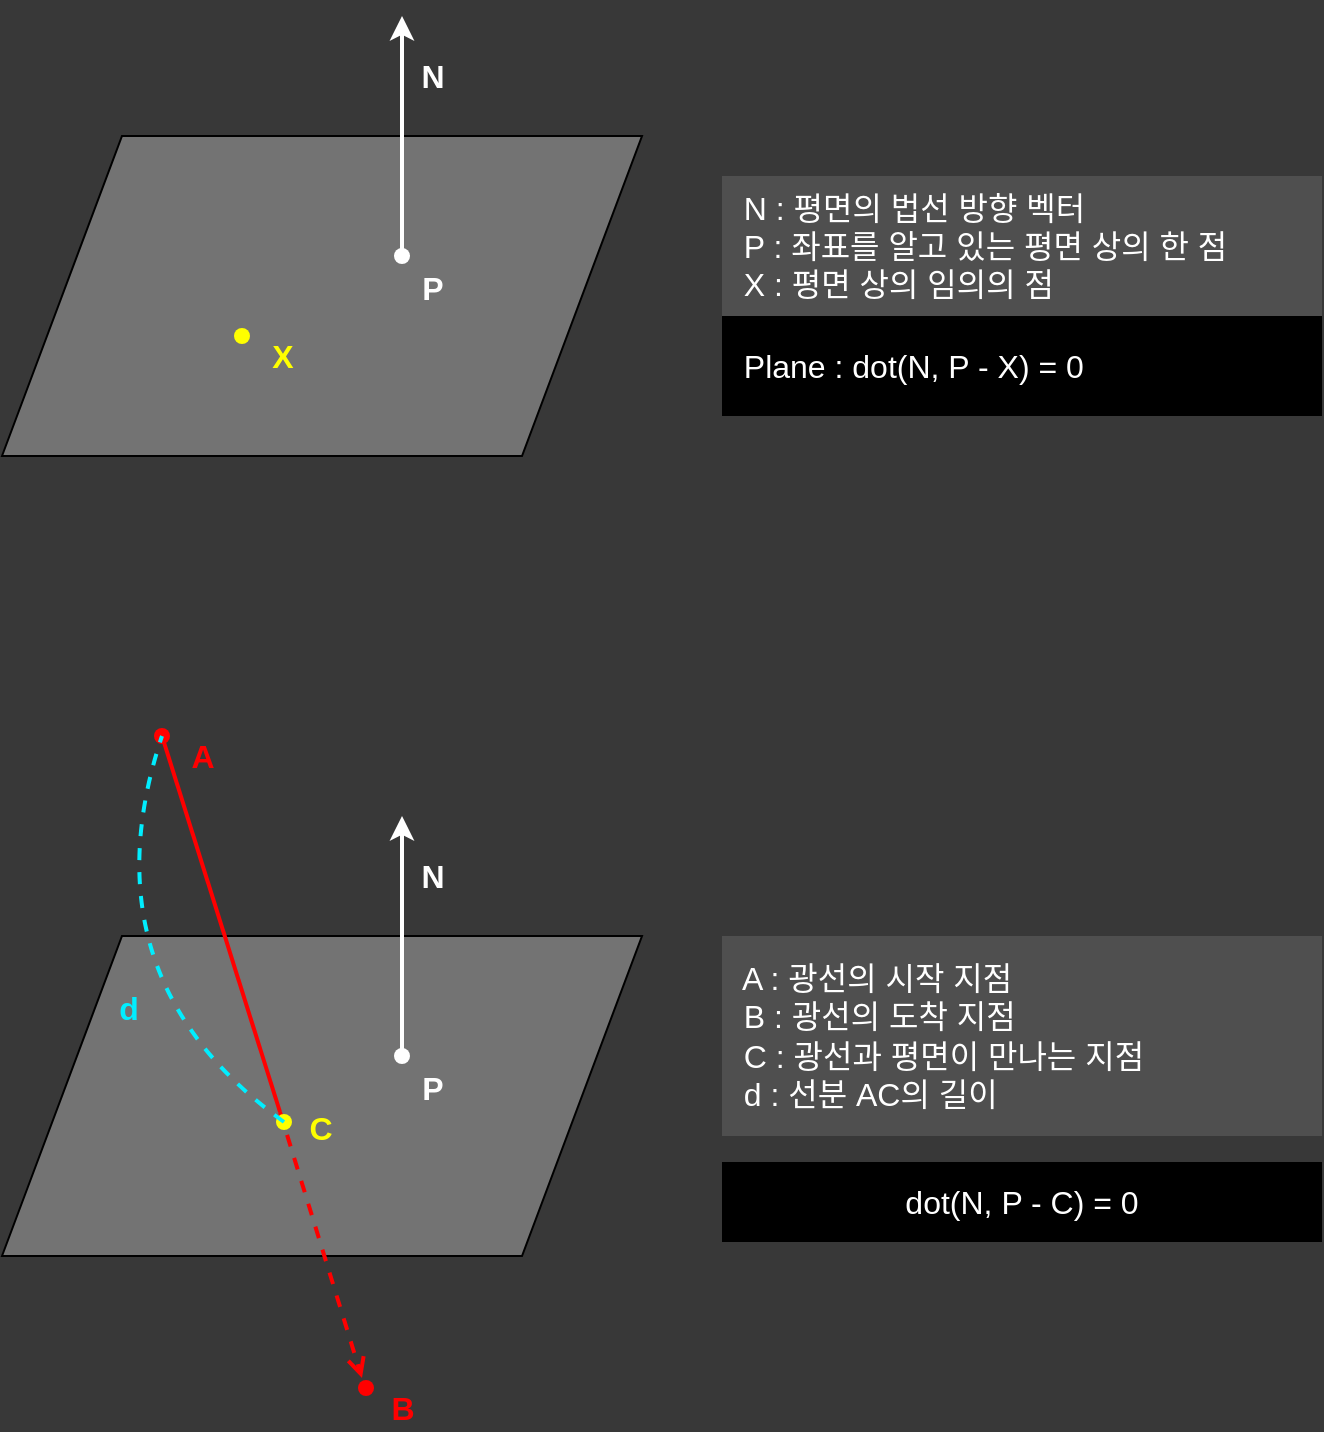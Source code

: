 <mxfile version="15.4.1" type="device"><diagram id="HPp57Hr7F8mvb3Nq2apf" name="Page-1"><mxGraphModel dx="789" dy="752" grid="0" gridSize="20" guides="1" tooltips="1" connect="1" arrows="1" fold="1" page="0" pageScale="1" pageWidth="827" pageHeight="1169" background="#383838" math="0" shadow="0"><root><mxCell id="0"/><mxCell id="1" parent="0"/><mxCell id="tczoLDNB8GxShE1sImkE-1" value="" style="shape=parallelogram;perimeter=parallelogramPerimeter;whiteSpace=wrap;html=1;fixedSize=1;size=60;fillColor=#737373;" vertex="1" parent="1"><mxGeometry x="240" y="320" width="320" height="160" as="geometry"/></mxCell><mxCell id="tczoLDNB8GxShE1sImkE-2" value="" style="shape=waypoint;sketch=0;size=6;pointerEvents=1;points=[];fillColor=none;resizable=0;rotatable=0;perimeter=centerPerimeter;snapToPoint=1;strokeWidth=2;strokeColor=#FFFFFF;" vertex="1" parent="1"><mxGeometry x="420" y="360" width="40" height="40" as="geometry"/></mxCell><mxCell id="tczoLDNB8GxShE1sImkE-3" value="P" style="text;html=1;align=center;verticalAlign=middle;resizable=0;points=[];autosize=1;strokeColor=none;fillColor=none;fontSize=16;fontStyle=1;fontColor=#FFFFFF;" vertex="1" parent="1"><mxGeometry x="435" y="386" width="40" height="20" as="geometry"/></mxCell><mxCell id="tczoLDNB8GxShE1sImkE-4" value="" style="endArrow=classic;html=1;rounded=0;fontSize=16;fontColor=#FFFFFF;strokeWidth=2;strokeColor=#FFFFFF;exitX=0.6;exitY=0.55;exitDx=0;exitDy=0;exitPerimeter=0;" edge="1" parent="1" source="tczoLDNB8GxShE1sImkE-2"><mxGeometry width="50" height="50" relative="1" as="geometry"><mxPoint x="410" y="210" as="sourcePoint"/><mxPoint x="440" y="260" as="targetPoint"/></mxGeometry></mxCell><mxCell id="tczoLDNB8GxShE1sImkE-5" value="N" style="text;html=1;align=center;verticalAlign=middle;resizable=0;points=[];autosize=1;strokeColor=none;fillColor=none;fontSize=16;fontStyle=1;fontColor=#FFFFFF;" vertex="1" parent="1"><mxGeometry x="435" y="280" width="40" height="20" as="geometry"/></mxCell><mxCell id="tczoLDNB8GxShE1sImkE-6" value="" style="shape=parallelogram;perimeter=parallelogramPerimeter;whiteSpace=wrap;html=1;fixedSize=1;size=60;fillColor=#737373;" vertex="1" parent="1"><mxGeometry x="240" y="720" width="320" height="160" as="geometry"/></mxCell><mxCell id="tczoLDNB8GxShE1sImkE-7" value="" style="shape=waypoint;sketch=0;size=6;pointerEvents=1;points=[];fillColor=none;resizable=0;rotatable=0;perimeter=centerPerimeter;snapToPoint=1;strokeWidth=2;strokeColor=#FFFFFF;" vertex="1" parent="1"><mxGeometry x="420" y="760" width="40" height="40" as="geometry"/></mxCell><mxCell id="tczoLDNB8GxShE1sImkE-8" value="P" style="text;html=1;align=center;verticalAlign=middle;resizable=0;points=[];autosize=1;strokeColor=none;fillColor=none;fontSize=16;fontStyle=1;fontColor=#FFFFFF;" vertex="1" parent="1"><mxGeometry x="435" y="786" width="40" height="20" as="geometry"/></mxCell><mxCell id="tczoLDNB8GxShE1sImkE-9" value="" style="endArrow=classic;html=1;rounded=0;fontSize=16;fontColor=#FFFFFF;strokeWidth=2;strokeColor=#FFFFFF;exitX=0.6;exitY=0.55;exitDx=0;exitDy=0;exitPerimeter=0;" edge="1" source="tczoLDNB8GxShE1sImkE-7" parent="1"><mxGeometry width="50" height="50" relative="1" as="geometry"><mxPoint x="410" y="610" as="sourcePoint"/><mxPoint x="440" y="660" as="targetPoint"/></mxGeometry></mxCell><mxCell id="tczoLDNB8GxShE1sImkE-10" value="N" style="text;html=1;align=center;verticalAlign=middle;resizable=0;points=[];autosize=1;strokeColor=none;fillColor=none;fontSize=16;fontStyle=1;fontColor=#FFFFFF;" vertex="1" parent="1"><mxGeometry x="435" y="680" width="40" height="20" as="geometry"/></mxCell><mxCell id="tczoLDNB8GxShE1sImkE-11" value="&amp;nbsp; N : 평면의 법선 방향 벡터&lt;br&gt;&amp;nbsp; P : 좌표를 알고 있는 평면 상의 한 점&lt;br&gt;&amp;nbsp; X : 평면 상의 임의의 점" style="rounded=0;whiteSpace=wrap;html=1;fontSize=16;fontColor=#FFFFFF;strokeColor=none;strokeWidth=2;fillColor=#4F4F4F;align=left;" vertex="1" parent="1"><mxGeometry x="600" y="340" width="300" height="70" as="geometry"/></mxCell><mxCell id="tczoLDNB8GxShE1sImkE-12" value="" style="shape=waypoint;sketch=0;size=6;pointerEvents=1;points=[];fillColor=none;resizable=0;rotatable=0;perimeter=centerPerimeter;snapToPoint=1;strokeWidth=2;strokeColor=#FFFF00;" vertex="1" parent="1"><mxGeometry x="340" y="400" width="40" height="40" as="geometry"/></mxCell><mxCell id="tczoLDNB8GxShE1sImkE-13" value="X" style="text;html=1;align=center;verticalAlign=middle;resizable=0;points=[];autosize=1;strokeColor=none;fillColor=none;fontSize=16;fontStyle=1;fontColor=#FFFF00;" vertex="1" parent="1"><mxGeometry x="360" y="420" width="40" height="20" as="geometry"/></mxCell><mxCell id="tczoLDNB8GxShE1sImkE-14" value="" style="shape=waypoint;sketch=0;size=6;pointerEvents=1;points=[];fillColor=none;resizable=0;rotatable=0;perimeter=centerPerimeter;snapToPoint=1;strokeWidth=2;strokeColor=#FF0000;" vertex="1" parent="1"><mxGeometry x="300" y="600" width="40" height="40" as="geometry"/></mxCell><mxCell id="tczoLDNB8GxShE1sImkE-15" value="A" style="text;html=1;align=center;verticalAlign=middle;resizable=0;points=[];autosize=1;strokeColor=none;fillColor=none;fontSize=16;fontStyle=1;fontColor=#FF0000;" vertex="1" parent="1"><mxGeometry x="320" y="620" width="40" height="20" as="geometry"/></mxCell><mxCell id="tczoLDNB8GxShE1sImkE-16" value="" style="endArrow=none;html=1;rounded=0;fontSize=16;fontColor=#FFFFFF;strokeWidth=2;strokeColor=#FF0000;endFill=0;" edge="1" parent="1" source="tczoLDNB8GxShE1sImkE-14"><mxGeometry width="50" height="50" relative="1" as="geometry"><mxPoint x="460" y="800" as="sourcePoint"/><mxPoint x="379" y="808" as="targetPoint"/></mxGeometry></mxCell><mxCell id="tczoLDNB8GxShE1sImkE-17" value="" style="endArrow=open;html=1;rounded=0;fontSize=16;fontColor=#FFFFFF;strokeWidth=2;strokeColor=#FF0000;endFill=0;dashed=1;" edge="1" parent="1"><mxGeometry width="50" height="50" relative="1" as="geometry"><mxPoint x="379" y="808" as="sourcePoint"/><mxPoint x="420" y="941" as="targetPoint"/></mxGeometry></mxCell><mxCell id="tczoLDNB8GxShE1sImkE-18" value="" style="shape=waypoint;sketch=0;size=6;pointerEvents=1;points=[];fillColor=none;resizable=0;rotatable=0;perimeter=centerPerimeter;snapToPoint=1;strokeWidth=2;strokeColor=#FFFF00;" vertex="1" parent="1"><mxGeometry x="361" y="793" width="40" height="40" as="geometry"/></mxCell><mxCell id="tczoLDNB8GxShE1sImkE-19" value="" style="shape=waypoint;sketch=0;size=6;pointerEvents=1;points=[];fillColor=none;resizable=0;rotatable=0;perimeter=centerPerimeter;snapToPoint=1;strokeWidth=2;strokeColor=#FF0000;" vertex="1" parent="1"><mxGeometry x="402" y="926" width="40" height="40" as="geometry"/></mxCell><mxCell id="tczoLDNB8GxShE1sImkE-20" value="B" style="text;html=1;align=center;verticalAlign=middle;resizable=0;points=[];autosize=1;strokeColor=none;fillColor=none;fontSize=16;fontStyle=1;fontColor=#FF0000;" vertex="1" parent="1"><mxGeometry x="420" y="946" width="40" height="20" as="geometry"/></mxCell><mxCell id="tczoLDNB8GxShE1sImkE-21" value="C" style="text;html=1;align=center;verticalAlign=middle;resizable=0;points=[];autosize=1;strokeColor=none;fillColor=none;fontSize=16;fontStyle=1;fontColor=#FFFF00;" vertex="1" parent="1"><mxGeometry x="379" y="806" width="40" height="20" as="geometry"/></mxCell><mxCell id="tczoLDNB8GxShE1sImkE-22" value="&amp;nbsp; A : 광선의 시작 지점&lt;br&gt;&amp;nbsp; B : 광선의 도착 지점&lt;br&gt;&amp;nbsp; C : 광선과 평면이 만나는 지점&lt;br&gt;&amp;nbsp; d : 선분 AC의 길이" style="rounded=0;whiteSpace=wrap;html=1;fontSize=16;fontColor=#FFFFFF;strokeColor=none;strokeWidth=2;fillColor=#4F4F4F;align=left;" vertex="1" parent="1"><mxGeometry x="600" y="720" width="300" height="100" as="geometry"/></mxCell><mxCell id="tczoLDNB8GxShE1sImkE-23" value="&amp;nbsp; Plane : dot(N, P - X) = 0" style="rounded=0;whiteSpace=wrap;html=1;fontSize=16;fontColor=#FFFFFF;strokeColor=none;strokeWidth=2;fillColor=#000000;align=left;" vertex="1" parent="1"><mxGeometry x="600" y="410" width="300" height="50" as="geometry"/></mxCell><mxCell id="tczoLDNB8GxShE1sImkE-25" value="dot(N, P - C) = 0" style="rounded=0;whiteSpace=wrap;html=1;fontSize=16;fontColor=#FFFFFF;strokeColor=none;strokeWidth=2;fillColor=#000000;align=center;" vertex="1" parent="1"><mxGeometry x="600" y="833" width="300" height="40" as="geometry"/></mxCell><mxCell id="tczoLDNB8GxShE1sImkE-27" value="" style="endArrow=none;html=1;dashed=1;fontSize=16;fontColor=#FFFF00;strokeColor=#00EEFF;strokeWidth=2;endFill=0;curved=1;exitX=0.35;exitY=0.025;exitDx=0;exitDy=0;exitPerimeter=0;" edge="1" parent="1" source="tczoLDNB8GxShE1sImkE-18"><mxGeometry width="50" height="50" relative="1" as="geometry"><mxPoint x="400" y="760" as="sourcePoint"/><mxPoint x="320" y="620" as="targetPoint"/><Array as="points"><mxPoint x="280" y="740"/></Array></mxGeometry></mxCell><mxCell id="tczoLDNB8GxShE1sImkE-28" value="d" style="text;html=1;align=center;verticalAlign=middle;resizable=0;points=[];autosize=1;strokeColor=none;fillColor=none;fontSize=16;fontStyle=1;fontColor=#00EEFF;" vertex="1" parent="1"><mxGeometry x="283" y="745.5" width="40" height="20" as="geometry"/></mxCell></root></mxGraphModel></diagram></mxfile>
